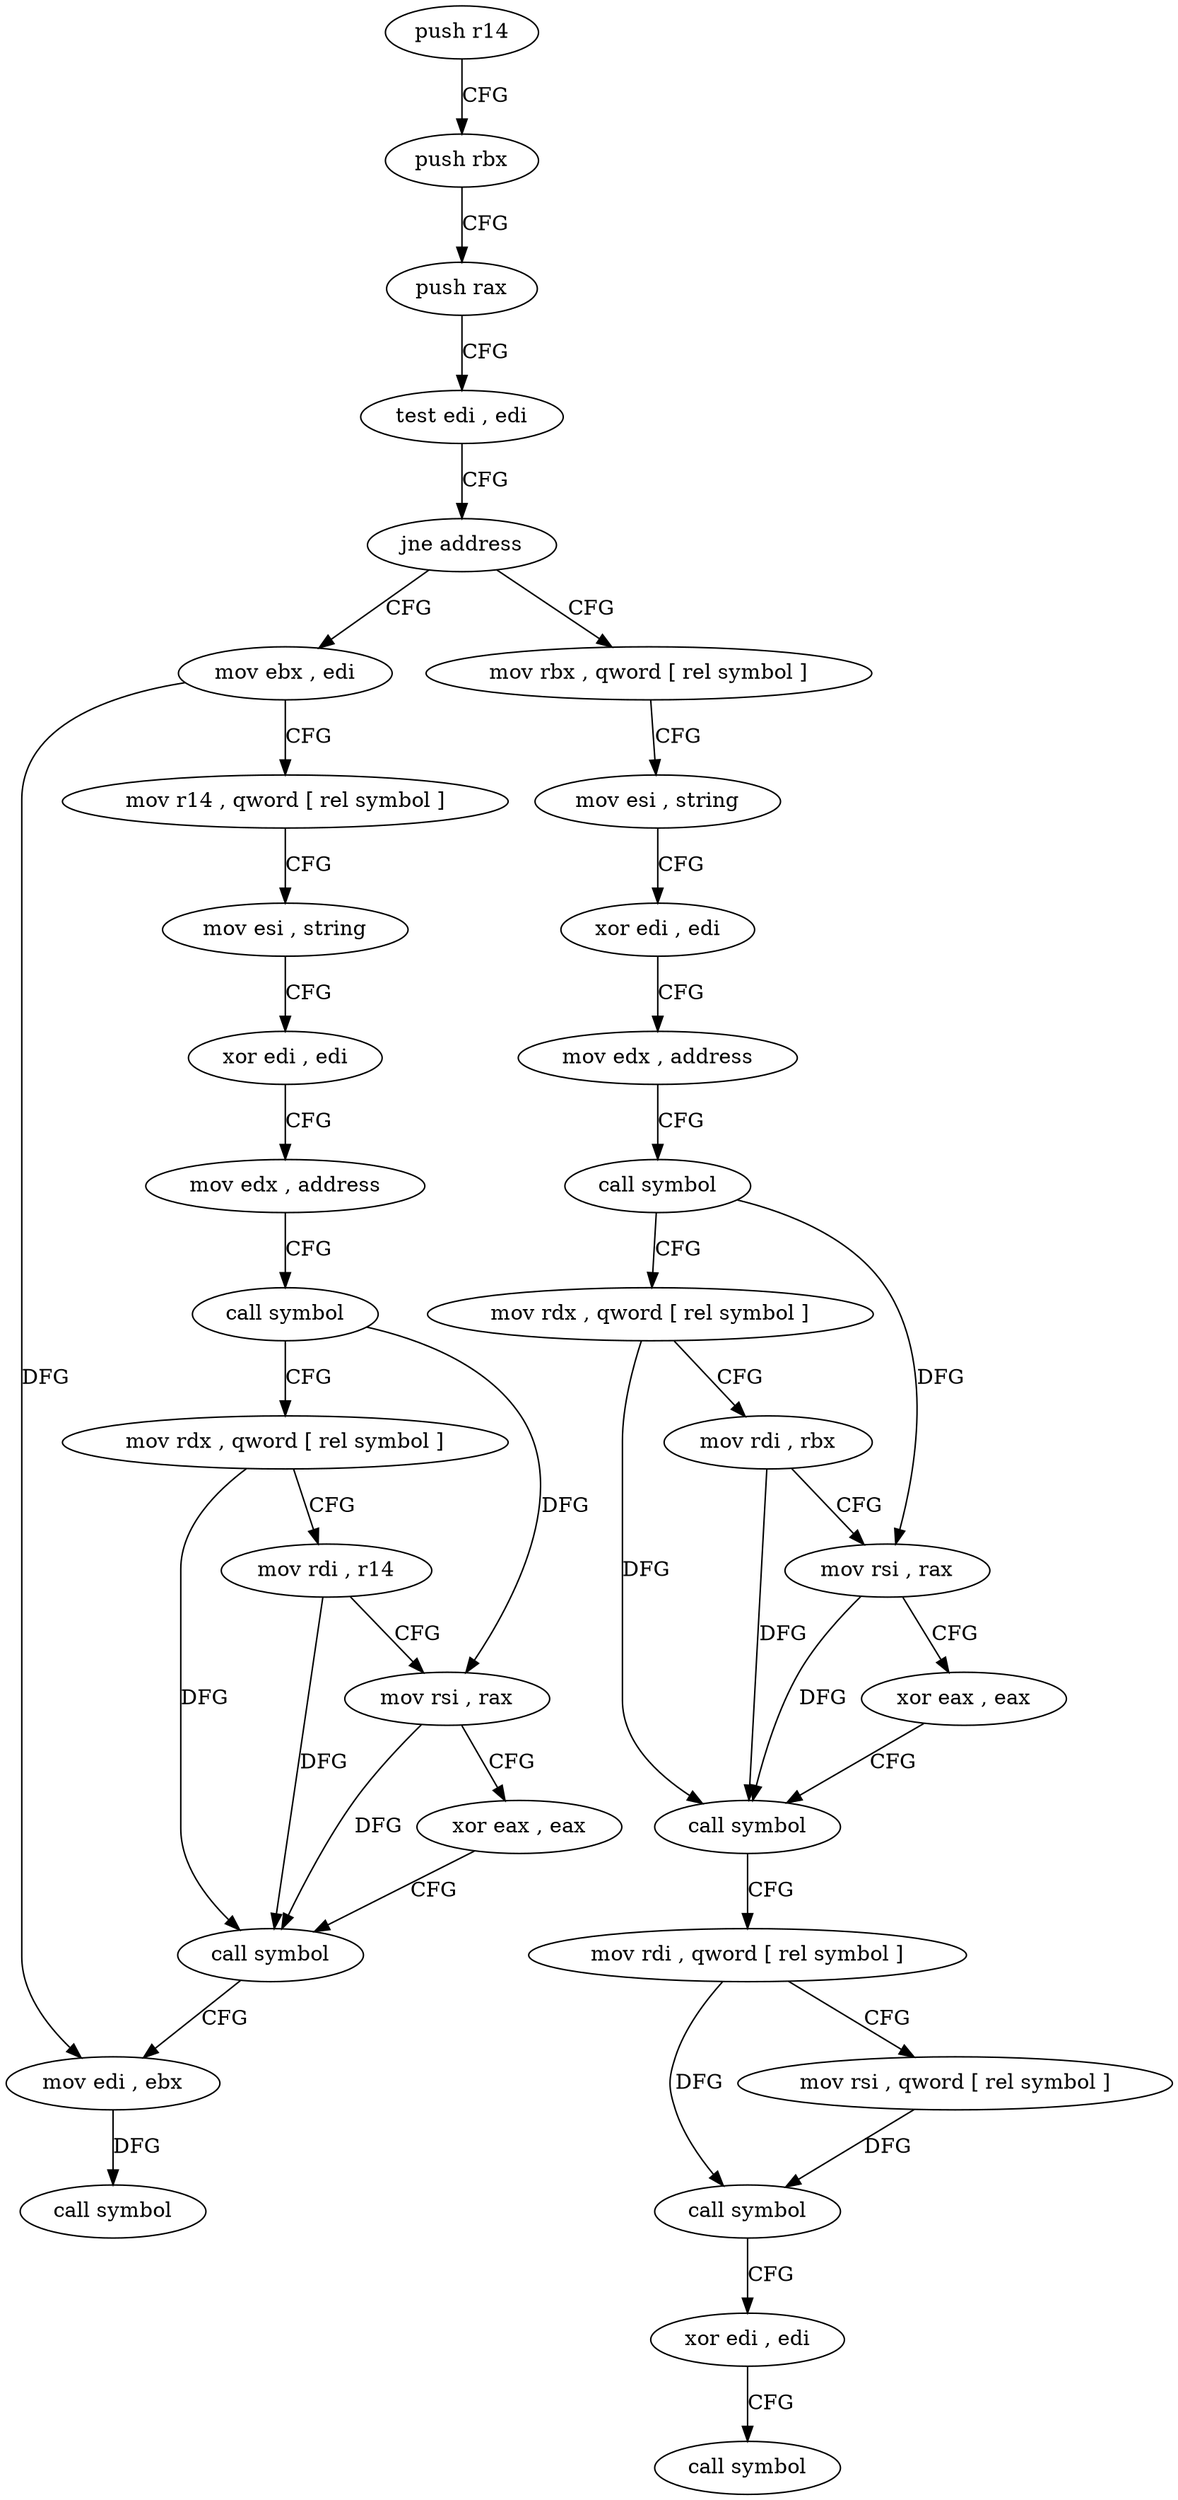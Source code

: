digraph "func" {
"4206080" [label = "push r14" ]
"4206082" [label = "push rbx" ]
"4206083" [label = "push rax" ]
"4206084" [label = "test edi , edi" ]
"4206086" [label = "jne address" ]
"4206158" [label = "mov ebx , edi" ]
"4206088" [label = "mov rbx , qword [ rel symbol ]" ]
"4206160" [label = "mov r14 , qword [ rel symbol ]" ]
"4206167" [label = "mov esi , string" ]
"4206172" [label = "xor edi , edi" ]
"4206174" [label = "mov edx , address" ]
"4206179" [label = "call symbol" ]
"4206184" [label = "mov rdx , qword [ rel symbol ]" ]
"4206191" [label = "mov rdi , r14" ]
"4206194" [label = "mov rsi , rax" ]
"4206197" [label = "xor eax , eax" ]
"4206199" [label = "call symbol" ]
"4206204" [label = "mov edi , ebx" ]
"4206206" [label = "call symbol" ]
"4206095" [label = "mov esi , string" ]
"4206100" [label = "xor edi , edi" ]
"4206102" [label = "mov edx , address" ]
"4206107" [label = "call symbol" ]
"4206112" [label = "mov rdx , qword [ rel symbol ]" ]
"4206119" [label = "mov rdi , rbx" ]
"4206122" [label = "mov rsi , rax" ]
"4206125" [label = "xor eax , eax" ]
"4206127" [label = "call symbol" ]
"4206132" [label = "mov rdi , qword [ rel symbol ]" ]
"4206139" [label = "mov rsi , qword [ rel symbol ]" ]
"4206146" [label = "call symbol" ]
"4206151" [label = "xor edi , edi" ]
"4206153" [label = "call symbol" ]
"4206080" -> "4206082" [ label = "CFG" ]
"4206082" -> "4206083" [ label = "CFG" ]
"4206083" -> "4206084" [ label = "CFG" ]
"4206084" -> "4206086" [ label = "CFG" ]
"4206086" -> "4206158" [ label = "CFG" ]
"4206086" -> "4206088" [ label = "CFG" ]
"4206158" -> "4206160" [ label = "CFG" ]
"4206158" -> "4206204" [ label = "DFG" ]
"4206088" -> "4206095" [ label = "CFG" ]
"4206160" -> "4206167" [ label = "CFG" ]
"4206167" -> "4206172" [ label = "CFG" ]
"4206172" -> "4206174" [ label = "CFG" ]
"4206174" -> "4206179" [ label = "CFG" ]
"4206179" -> "4206184" [ label = "CFG" ]
"4206179" -> "4206194" [ label = "DFG" ]
"4206184" -> "4206191" [ label = "CFG" ]
"4206184" -> "4206199" [ label = "DFG" ]
"4206191" -> "4206194" [ label = "CFG" ]
"4206191" -> "4206199" [ label = "DFG" ]
"4206194" -> "4206197" [ label = "CFG" ]
"4206194" -> "4206199" [ label = "DFG" ]
"4206197" -> "4206199" [ label = "CFG" ]
"4206199" -> "4206204" [ label = "CFG" ]
"4206204" -> "4206206" [ label = "DFG" ]
"4206095" -> "4206100" [ label = "CFG" ]
"4206100" -> "4206102" [ label = "CFG" ]
"4206102" -> "4206107" [ label = "CFG" ]
"4206107" -> "4206112" [ label = "CFG" ]
"4206107" -> "4206122" [ label = "DFG" ]
"4206112" -> "4206119" [ label = "CFG" ]
"4206112" -> "4206127" [ label = "DFG" ]
"4206119" -> "4206122" [ label = "CFG" ]
"4206119" -> "4206127" [ label = "DFG" ]
"4206122" -> "4206125" [ label = "CFG" ]
"4206122" -> "4206127" [ label = "DFG" ]
"4206125" -> "4206127" [ label = "CFG" ]
"4206127" -> "4206132" [ label = "CFG" ]
"4206132" -> "4206139" [ label = "CFG" ]
"4206132" -> "4206146" [ label = "DFG" ]
"4206139" -> "4206146" [ label = "DFG" ]
"4206146" -> "4206151" [ label = "CFG" ]
"4206151" -> "4206153" [ label = "CFG" ]
}
